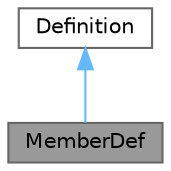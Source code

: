 digraph "MemberDef"
{
 // INTERACTIVE_SVG=YES
 // LATEX_PDF_SIZE
  bgcolor="transparent";
  edge [fontname=Helvetica,fontsize=10,labelfontname=Helvetica,labelfontsize=10];
  node [fontname=Helvetica,fontsize=10,shape=box,height=0.2,width=0.4];
  Node1 [label="MemberDef",height=0.2,width=0.4,color="gray40", fillcolor="grey60", style="filled", fontcolor="black",tooltip="A model of a class/file/namespace member symbol."];
  Node2 -> Node1 [dir="back",color="steelblue1",style="solid",tooltip=" "];
  Node2 [label="Definition",height=0.2,width=0.4,color="gray40", fillcolor="white", style="filled",URL="$d5/dcc/class_definition.html",tooltip="The common base class of all entity definitions found in the sources."];
}
